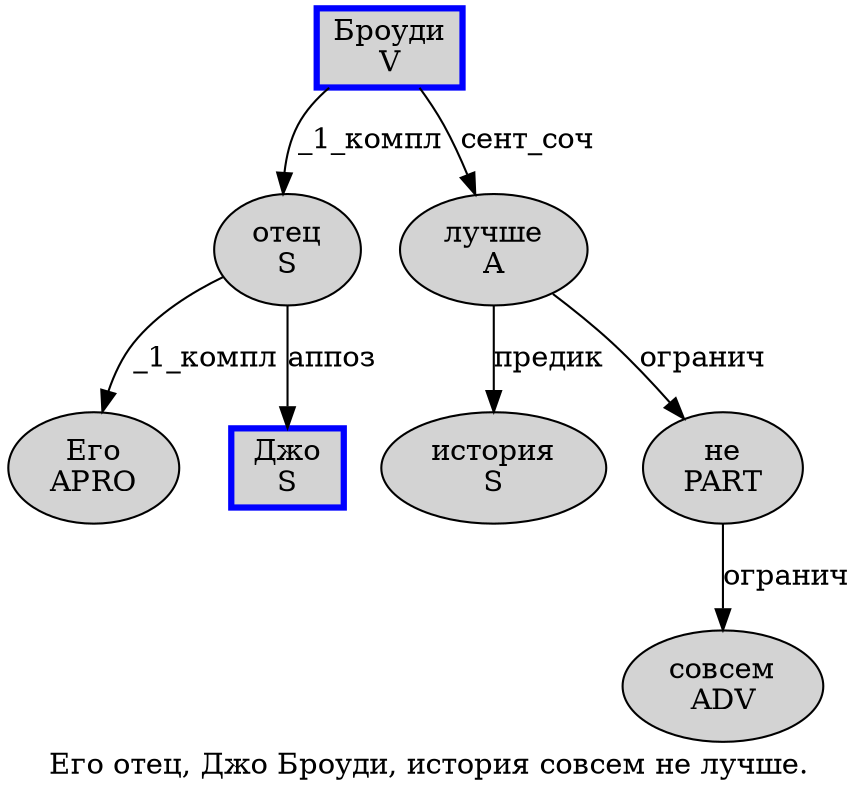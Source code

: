 digraph SENTENCE_4768 {
	graph [label="Его отец, Джо Броуди, история совсем не лучше."]
	node [style=filled]
		0 [label="Его
APRO" color="" fillcolor=lightgray penwidth=1 shape=ellipse]
		1 [label="отец
S" color="" fillcolor=lightgray penwidth=1 shape=ellipse]
		3 [label="Джо
S" color=blue fillcolor=lightgray penwidth=3 shape=box]
		4 [label="Броуди
V" color=blue fillcolor=lightgray penwidth=3 shape=box]
		6 [label="история
S" color="" fillcolor=lightgray penwidth=1 shape=ellipse]
		7 [label="совсем
ADV" color="" fillcolor=lightgray penwidth=1 shape=ellipse]
		8 [label="не
PART" color="" fillcolor=lightgray penwidth=1 shape=ellipse]
		9 [label="лучше
A" color="" fillcolor=lightgray penwidth=1 shape=ellipse]
			9 -> 6 [label="предик"]
			9 -> 8 [label="огранич"]
			1 -> 0 [label="_1_компл"]
			1 -> 3 [label="аппоз"]
			4 -> 1 [label="_1_компл"]
			4 -> 9 [label="сент_соч"]
			8 -> 7 [label="огранич"]
}